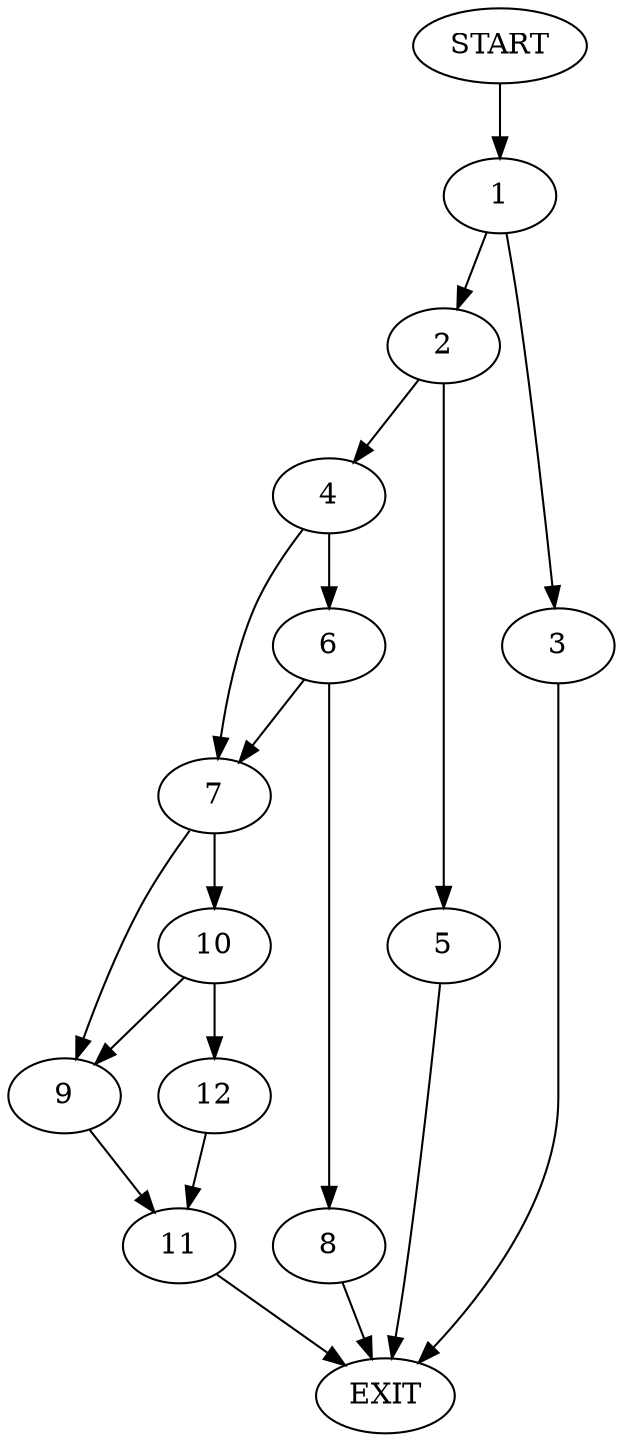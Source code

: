 digraph {
0 [label="START"]
13 [label="EXIT"]
0 -> 1
1 -> 2
1 -> 3
3 -> 13
2 -> 4
2 -> 5
5 -> 13
4 -> 6
4 -> 7
6 -> 8
6 -> 7
7 -> 9
7 -> 10
8 -> 13
9 -> 11
10 -> 9
10 -> 12
12 -> 11
11 -> 13
}
